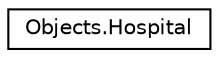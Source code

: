 digraph "Graphical Class Hierarchy"
{
 // LATEX_PDF_SIZE
  edge [fontname="Helvetica",fontsize="10",labelfontname="Helvetica",labelfontsize="10"];
  node [fontname="Helvetica",fontsize="10",shape=record];
  rankdir="LR";
  Node0 [label="Objects.Hospital",height=0.2,width=0.4,color="black", fillcolor="white", style="filled",URL="$class_objects_1_1_hospital.html",tooltip="Hospital Class , contains variables to store its info"];
}
